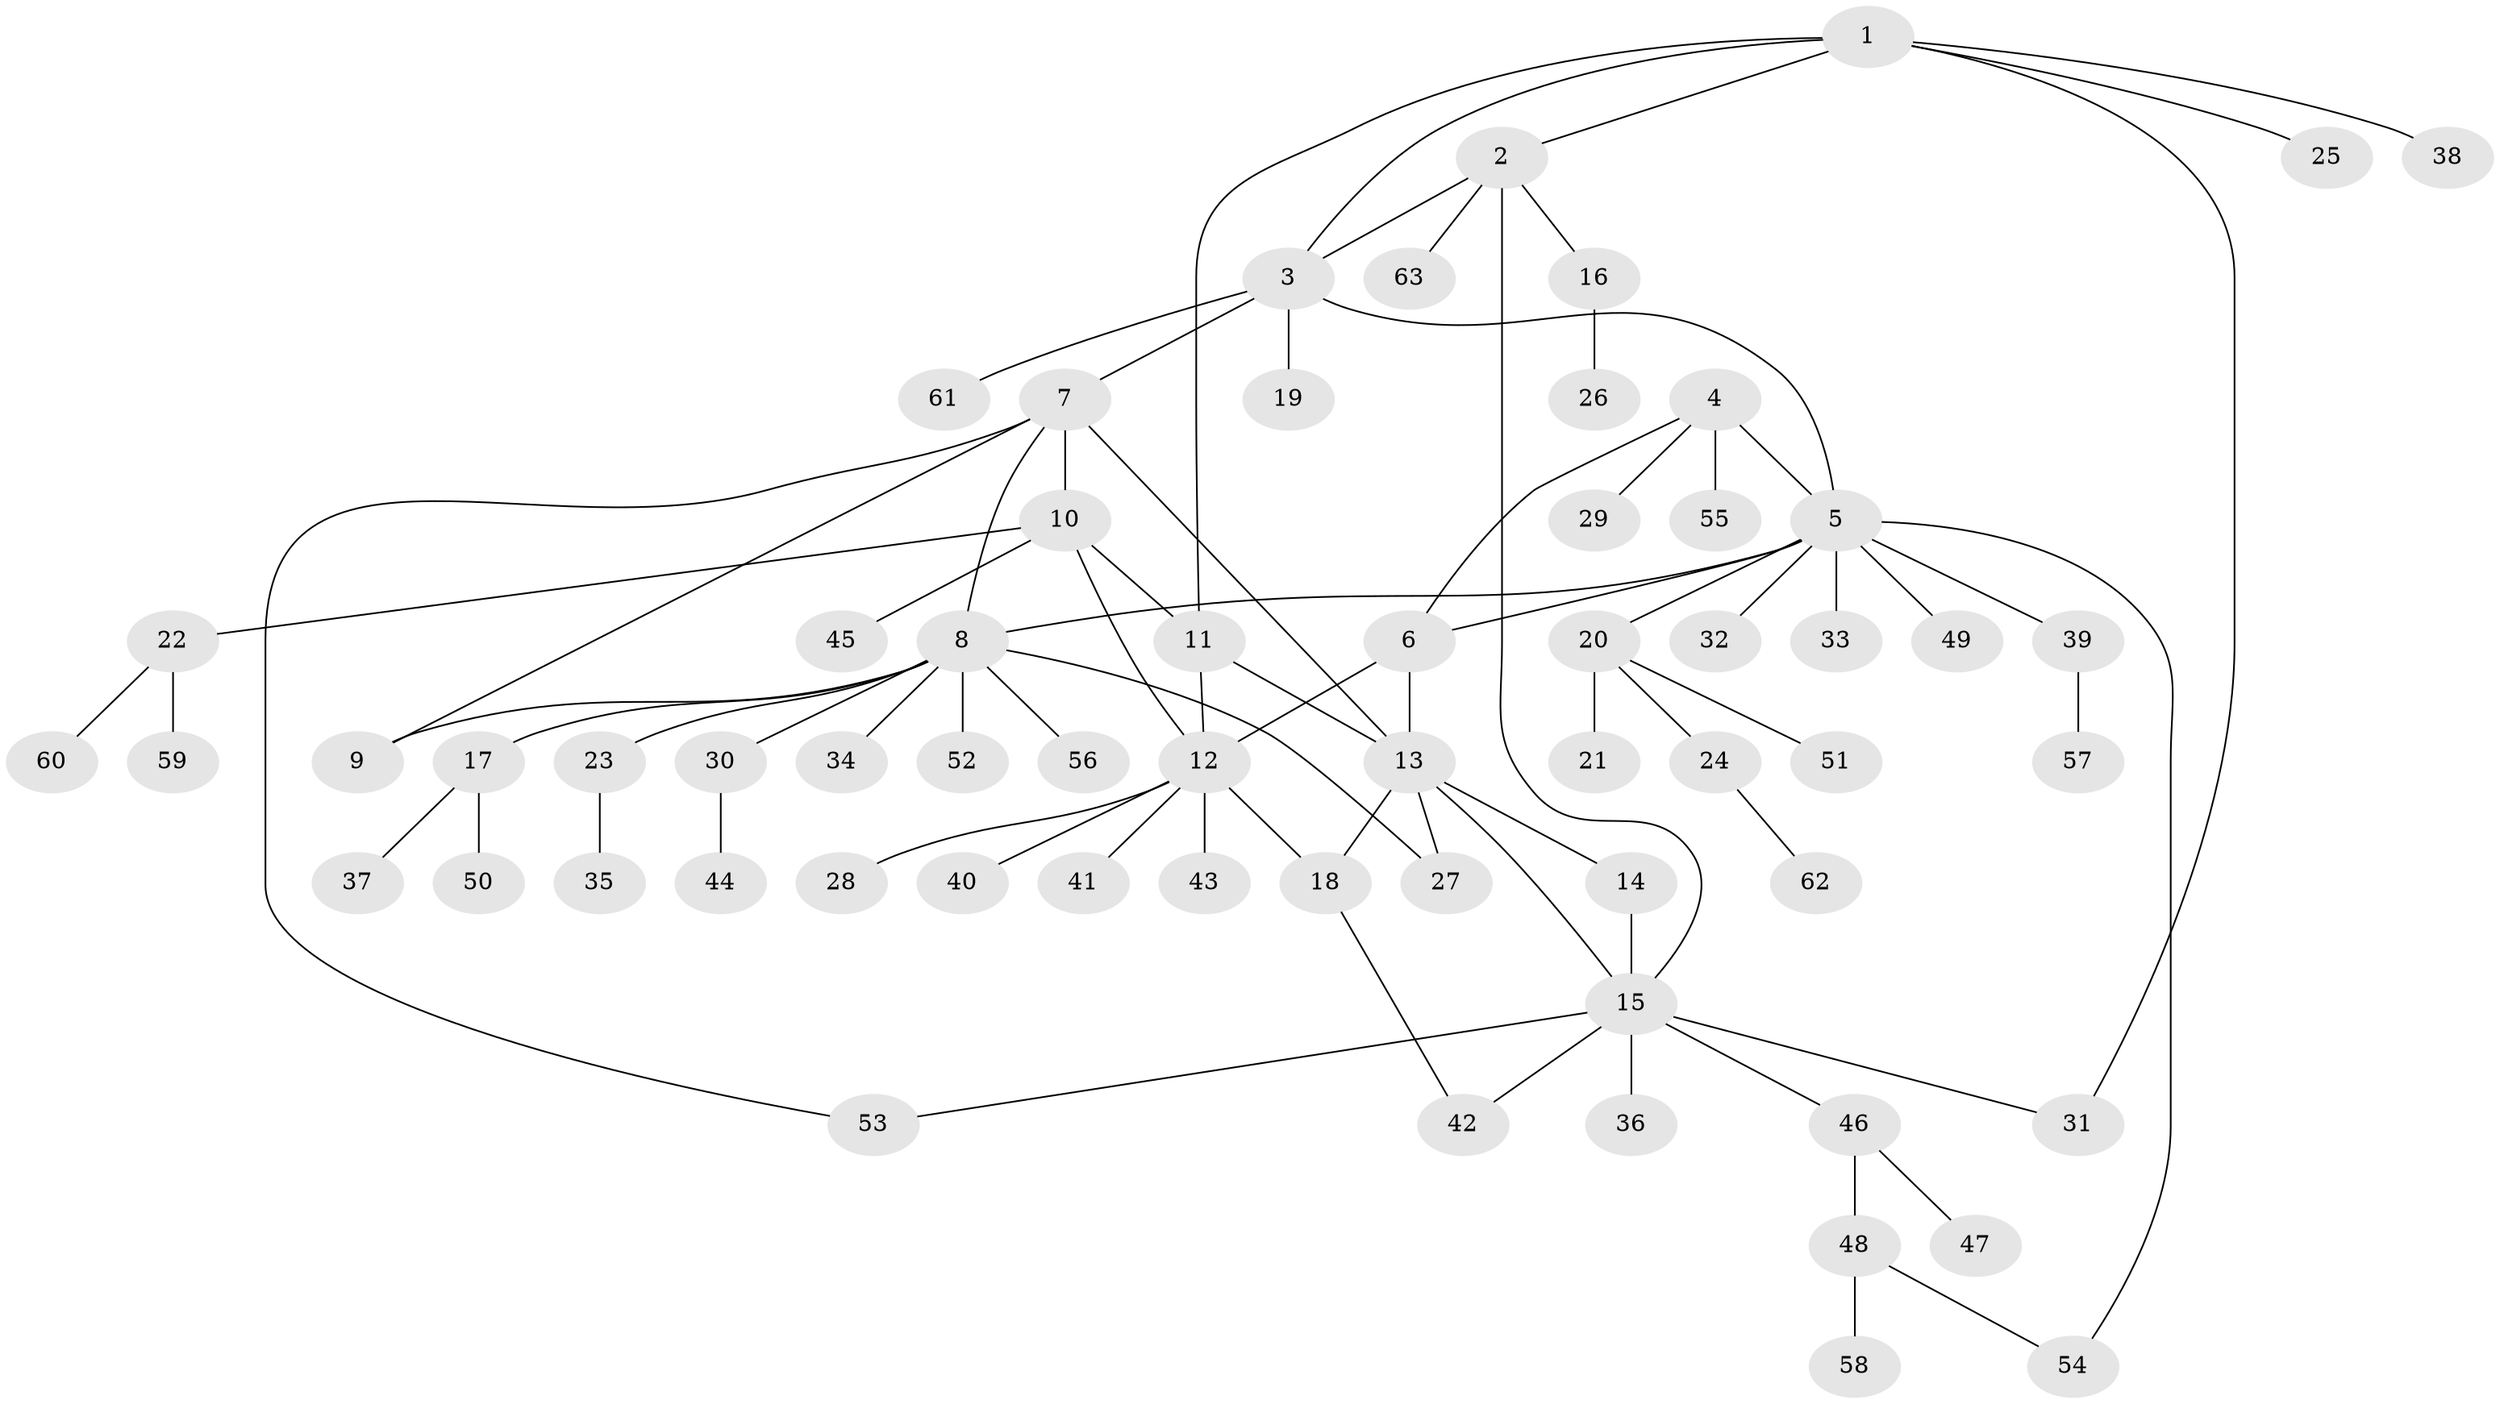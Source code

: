 // coarse degree distribution, {4: 0.1875, 8: 0.0625, 5: 0.03125, 6: 0.09375, 2: 0.21875, 1: 0.375, 3: 0.03125}
// Generated by graph-tools (version 1.1) at 2025/37/03/04/25 23:37:40]
// undirected, 63 vertices, 79 edges
graph export_dot {
  node [color=gray90,style=filled];
  1;
  2;
  3;
  4;
  5;
  6;
  7;
  8;
  9;
  10;
  11;
  12;
  13;
  14;
  15;
  16;
  17;
  18;
  19;
  20;
  21;
  22;
  23;
  24;
  25;
  26;
  27;
  28;
  29;
  30;
  31;
  32;
  33;
  34;
  35;
  36;
  37;
  38;
  39;
  40;
  41;
  42;
  43;
  44;
  45;
  46;
  47;
  48;
  49;
  50;
  51;
  52;
  53;
  54;
  55;
  56;
  57;
  58;
  59;
  60;
  61;
  62;
  63;
  1 -- 2;
  1 -- 3;
  1 -- 11;
  1 -- 25;
  1 -- 31;
  1 -- 38;
  2 -- 3;
  2 -- 15;
  2 -- 16;
  2 -- 63;
  3 -- 5;
  3 -- 7;
  3 -- 19;
  3 -- 61;
  4 -- 5;
  4 -- 6;
  4 -- 29;
  4 -- 55;
  5 -- 6;
  5 -- 8;
  5 -- 20;
  5 -- 32;
  5 -- 33;
  5 -- 39;
  5 -- 49;
  5 -- 54;
  6 -- 12;
  6 -- 13;
  7 -- 8;
  7 -- 9;
  7 -- 10;
  7 -- 13;
  7 -- 53;
  8 -- 9;
  8 -- 17;
  8 -- 23;
  8 -- 27;
  8 -- 30;
  8 -- 34;
  8 -- 52;
  8 -- 56;
  10 -- 11;
  10 -- 12;
  10 -- 22;
  10 -- 45;
  11 -- 12;
  11 -- 13;
  12 -- 18;
  12 -- 28;
  12 -- 40;
  12 -- 41;
  12 -- 43;
  13 -- 14;
  13 -- 15;
  13 -- 18;
  13 -- 27;
  14 -- 15;
  15 -- 31;
  15 -- 36;
  15 -- 42;
  15 -- 46;
  15 -- 53;
  16 -- 26;
  17 -- 37;
  17 -- 50;
  18 -- 42;
  20 -- 21;
  20 -- 24;
  20 -- 51;
  22 -- 59;
  22 -- 60;
  23 -- 35;
  24 -- 62;
  30 -- 44;
  39 -- 57;
  46 -- 47;
  46 -- 48;
  48 -- 54;
  48 -- 58;
}
